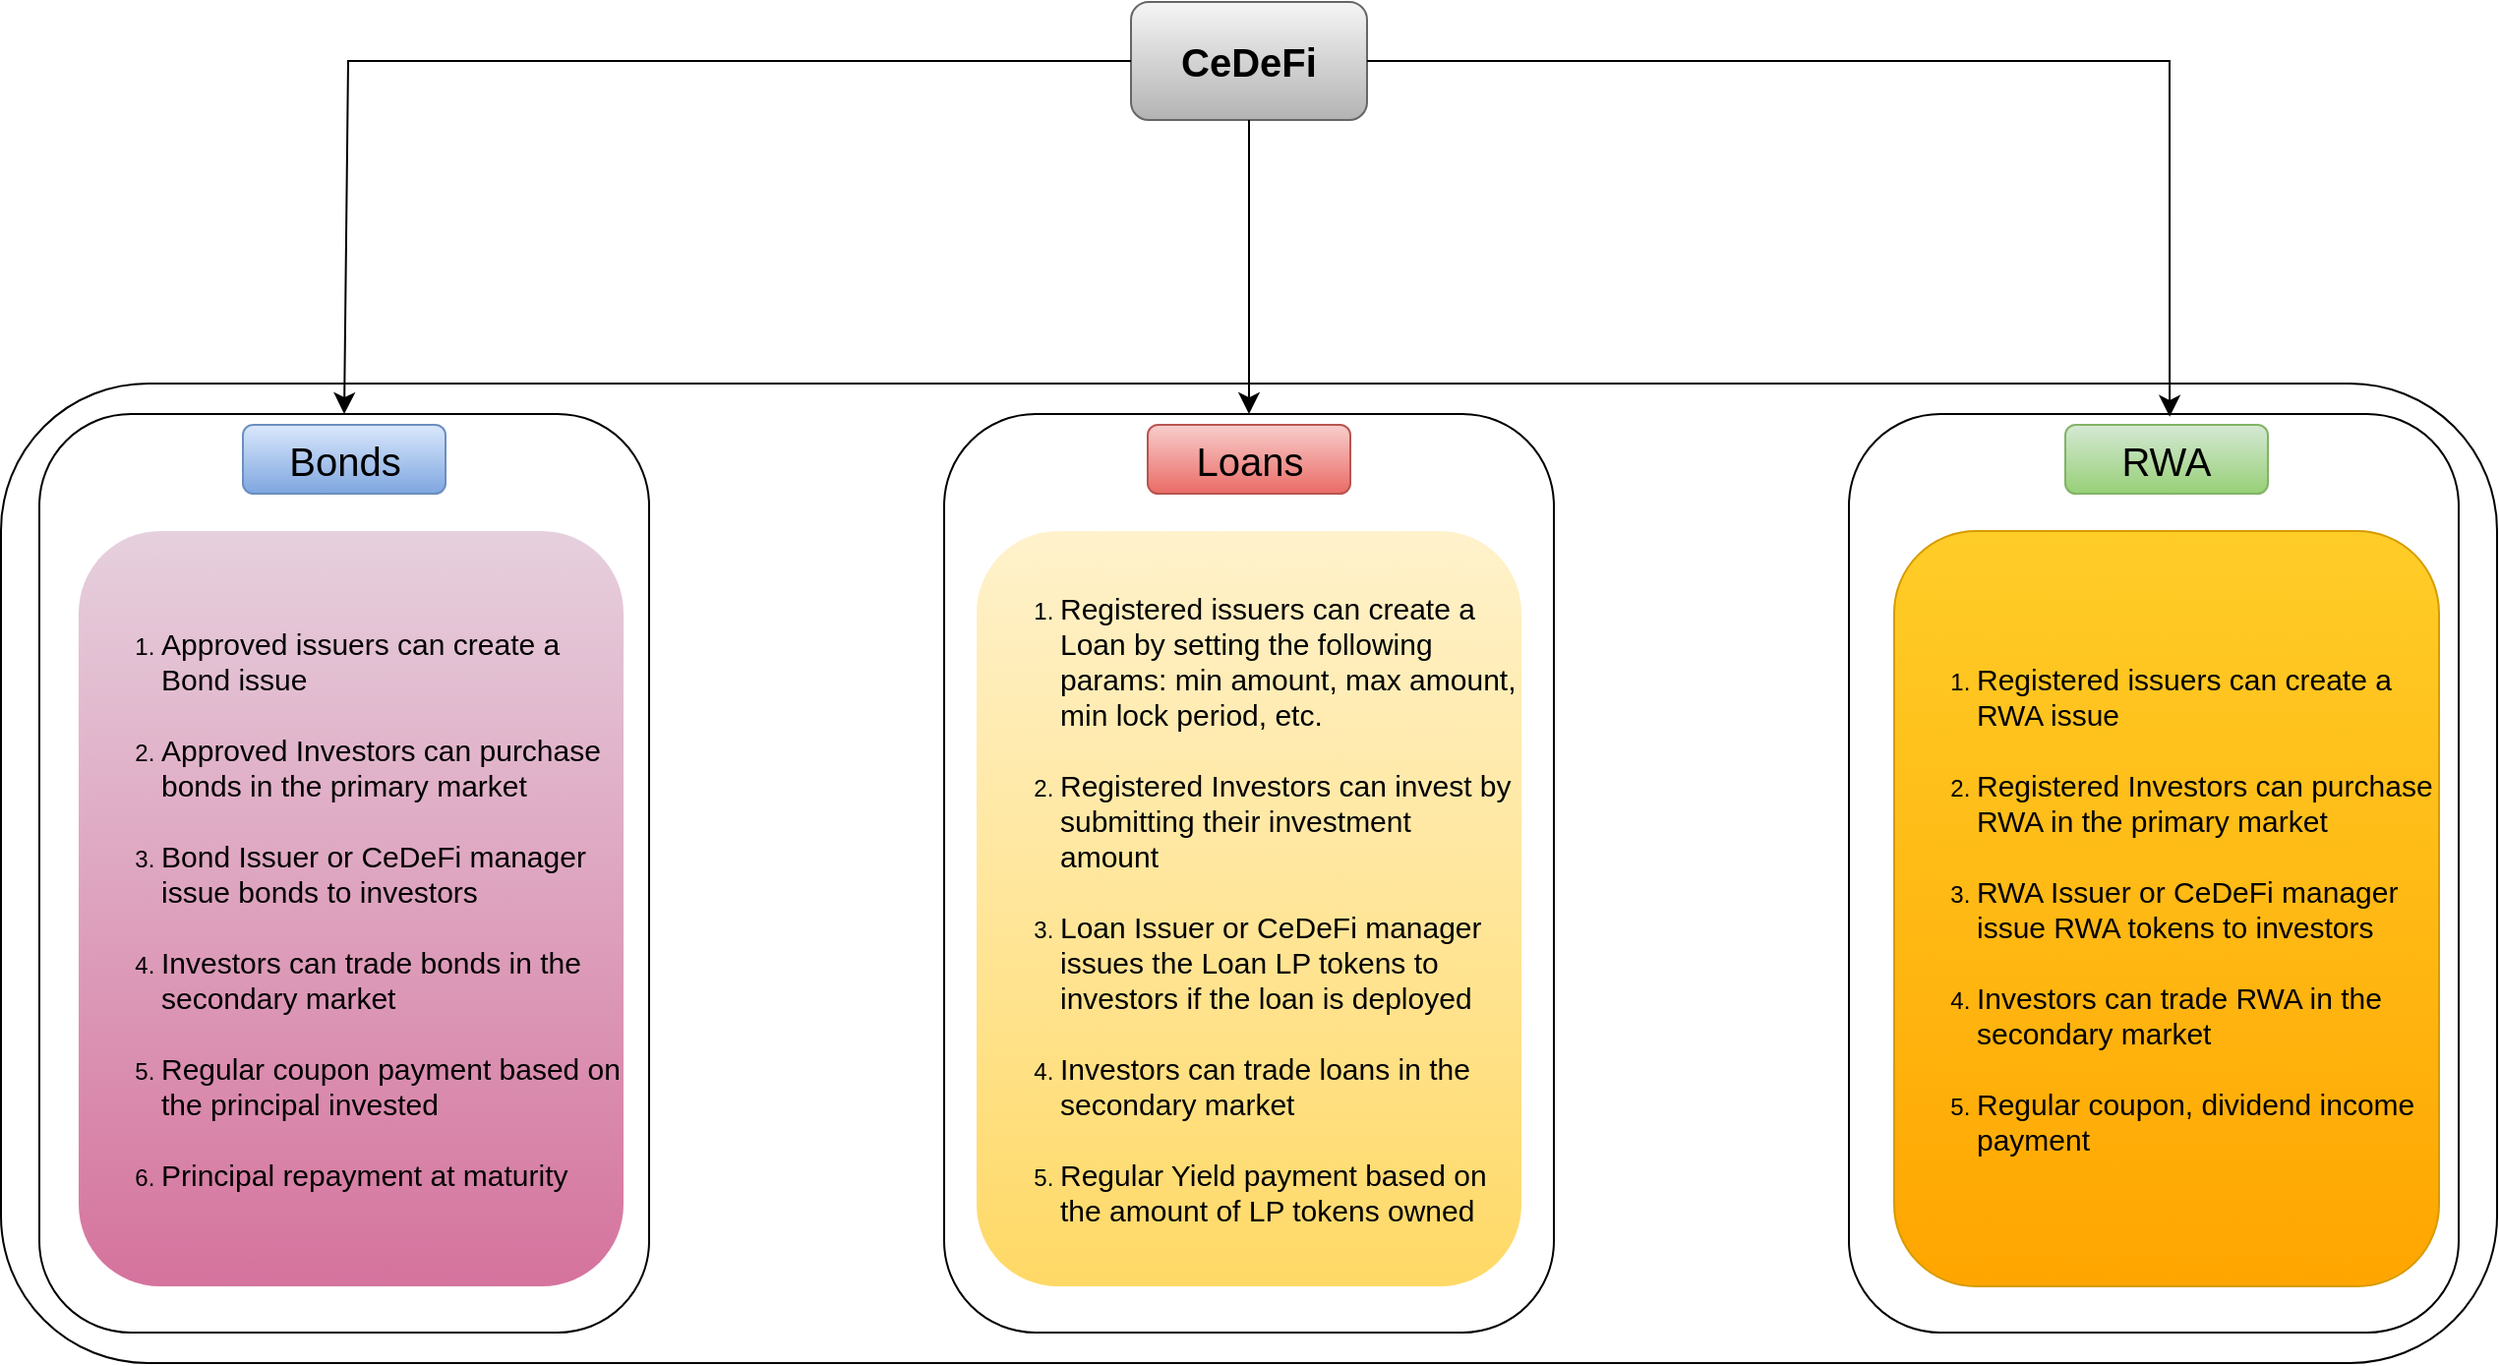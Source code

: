 <mxfile version="26.2.14">
  <diagram name="Page-1" id="bf62UW9w0KqtpKUw2RsD">
    <mxGraphModel dx="2095" dy="1180" grid="0" gridSize="10" guides="1" tooltips="1" connect="1" arrows="1" fold="1" page="0" pageScale="1" pageWidth="1500" pageHeight="800" math="0" shadow="0">
      <root>
        <mxCell id="0" />
        <mxCell id="1" parent="0" />
        <mxCell id="b0HriobLCfODPX51pv7s-1" value="&lt;font style=&quot;font-size: 20px;&quot;&gt;&lt;b&gt;CeDeFi&lt;/b&gt;&lt;/font&gt;" style="rounded=1;whiteSpace=wrap;html=1;fillColor=#f5f5f5;gradientColor=#b3b3b3;strokeColor=#666666;" vertex="1" parent="1">
          <mxGeometry x="108" y="-184" width="120" height="60" as="geometry" />
        </mxCell>
        <mxCell id="b0HriobLCfODPX51pv7s-2" value="" style="rounded=1;whiteSpace=wrap;html=1;" vertex="1" parent="1">
          <mxGeometry x="-466.5" y="10" width="1269" height="498" as="geometry" />
        </mxCell>
        <mxCell id="b0HriobLCfODPX51pv7s-3" value="" style="rounded=1;whiteSpace=wrap;html=1;" vertex="1" parent="1">
          <mxGeometry x="-447" y="25.5" width="310" height="467" as="geometry" />
        </mxCell>
        <mxCell id="b0HriobLCfODPX51pv7s-4" value="" style="rounded=1;whiteSpace=wrap;html=1;" vertex="1" parent="1">
          <mxGeometry x="13" y="25.5" width="310" height="467" as="geometry" />
        </mxCell>
        <mxCell id="b0HriobLCfODPX51pv7s-5" value="" style="rounded=1;whiteSpace=wrap;html=1;" vertex="1" parent="1">
          <mxGeometry x="473" y="25.5" width="310" height="467" as="geometry" />
        </mxCell>
        <mxCell id="b0HriobLCfODPX51pv7s-10" style="edgeStyle=none;curved=0;rounded=0;orthogonalLoop=1;jettySize=auto;html=1;entryX=0.526;entryY=0.003;entryDx=0;entryDy=0;entryPerimeter=0;fontSize=12;startSize=8;endSize=8;exitX=1;exitY=0.5;exitDx=0;exitDy=0;" edge="1" parent="1" source="b0HriobLCfODPX51pv7s-1" target="b0HriobLCfODPX51pv7s-5">
          <mxGeometry relative="1" as="geometry">
            <Array as="points">
              <mxPoint x="636" y="-154" />
            </Array>
          </mxGeometry>
        </mxCell>
        <mxCell id="b0HriobLCfODPX51pv7s-8" style="edgeStyle=none;curved=0;rounded=0;orthogonalLoop=1;jettySize=auto;html=1;exitX=0;exitY=0.5;exitDx=0;exitDy=0;entryX=0.5;entryY=0;entryDx=0;entryDy=0;fontSize=12;startSize=8;endSize=8;" edge="1" parent="1" source="b0HriobLCfODPX51pv7s-1" target="b0HriobLCfODPX51pv7s-3">
          <mxGeometry relative="1" as="geometry">
            <Array as="points">
              <mxPoint x="-290" y="-154" />
            </Array>
          </mxGeometry>
        </mxCell>
        <mxCell id="b0HriobLCfODPX51pv7s-13" value="&lt;font style=&quot;font-size: 20px;&quot;&gt;Bonds&lt;/font&gt;" style="rounded=1;whiteSpace=wrap;html=1;fillColor=#dae8fc;gradientColor=#7ea6e0;strokeColor=#6c8ebf;" vertex="1" parent="1">
          <mxGeometry x="-343.5" y="31" width="103" height="35" as="geometry" />
        </mxCell>
        <mxCell id="b0HriobLCfODPX51pv7s-14" value="&lt;font style=&quot;font-size: 20px;&quot;&gt;Loans&lt;/font&gt;" style="rounded=1;whiteSpace=wrap;html=1;fillColor=#f8cecc;gradientColor=#ea6b66;strokeColor=#b85450;" vertex="1" parent="1">
          <mxGeometry x="116.5" y="31" width="103" height="35" as="geometry" />
        </mxCell>
        <mxCell id="b0HriobLCfODPX51pv7s-15" value="&lt;font style=&quot;font-size: 20px;&quot;&gt;RWA&lt;/font&gt;" style="rounded=1;whiteSpace=wrap;html=1;fillColor=#d5e8d4;gradientColor=#97d077;strokeColor=#82b366;" vertex="1" parent="1">
          <mxGeometry x="583" y="31" width="103" height="35" as="geometry" />
        </mxCell>
        <mxCell id="b0HriobLCfODPX51pv7s-16" value="&lt;ol&gt;&lt;li&gt;&lt;font style=&quot;font-size: 15px;&quot;&gt;Approved issuers can create a Bond issue&lt;br&gt;&lt;br&gt;&lt;/font&gt;&lt;/li&gt;&lt;li&gt;&lt;font style=&quot;font-size: 15px;&quot;&gt;Approved Investors can purchase bonds in the primary market&lt;br&gt;&lt;br&gt;&lt;/font&gt;&lt;/li&gt;&lt;li&gt;&lt;font style=&quot;font-size: 15px;&quot;&gt;Bond Issuer or CeDeFi manager issue bonds to investors&lt;br&gt;&lt;br&gt;&lt;/font&gt;&lt;/li&gt;&lt;li&gt;&lt;font style=&quot;font-size: 15px;&quot;&gt;Investors can trade bonds in the secondary market&lt;br&gt;&lt;br&gt;&lt;/font&gt;&lt;/li&gt;&lt;li&gt;&lt;font style=&quot;font-size: 15px;&quot;&gt;Regular coupon payment based on the principal invested&lt;br&gt;&lt;br&gt;&lt;/font&gt;&lt;/li&gt;&lt;li&gt;&lt;font style=&quot;font-size: 15px;&quot;&gt;Principal repayment at maturity&lt;/font&gt;&lt;/li&gt;&lt;/ol&gt;" style="rounded=1;whiteSpace=wrap;html=1;align=left;strokeColor=none;fillColor=#e6d0de;gradientColor=#d5739d;" vertex="1" parent="1">
          <mxGeometry x="-427" y="85" width="277" height="384" as="geometry" />
        </mxCell>
        <mxCell id="b0HriobLCfODPX51pv7s-17" value="&lt;ol&gt;&lt;li&gt;&lt;font style=&quot;font-size: 15px;&quot;&gt;Registered issuers can create a Loan by setting the following params: min amount, max amount, min lock period, etc.&lt;br&gt;&lt;br&gt;&lt;/font&gt;&lt;/li&gt;&lt;li&gt;&lt;font style=&quot;font-size: 15px;&quot;&gt;Registered Investors can invest by submitting their investment amount&amp;nbsp;&lt;br&gt;&lt;br&gt;&lt;/font&gt;&lt;/li&gt;&lt;li&gt;&lt;font style=&quot;font-size: 15px;&quot;&gt;Loan Issuer or CeDeFi manager issues the Loan LP tokens to investors if the loan is deployed&lt;br&gt;&lt;br&gt;&lt;/font&gt;&lt;/li&gt;&lt;li&gt;&lt;font style=&quot;font-size: 15px;&quot;&gt;Investors can trade loans in the secondary market&lt;br&gt;&lt;br&gt;&lt;/font&gt;&lt;/li&gt;&lt;li&gt;&lt;font style=&quot;font-size: 15px;&quot;&gt;Regular Yield payment based on the amount of LP tokens owned&lt;br&gt;&lt;/font&gt;&lt;/li&gt;&lt;/ol&gt;" style="rounded=1;whiteSpace=wrap;html=1;align=left;fillColor=#fff2cc;gradientColor=#ffd966;strokeColor=none;" vertex="1" parent="1">
          <mxGeometry x="29.5" y="85" width="277" height="384" as="geometry" />
        </mxCell>
        <mxCell id="b0HriobLCfODPX51pv7s-11" style="edgeStyle=none;curved=1;rounded=0;orthogonalLoop=1;jettySize=auto;html=1;fontSize=12;startSize=8;endSize=8;" edge="1" parent="1" source="b0HriobLCfODPX51pv7s-1" target="b0HriobLCfODPX51pv7s-4">
          <mxGeometry relative="1" as="geometry" />
        </mxCell>
        <mxCell id="b0HriobLCfODPX51pv7s-18" value="&lt;ol&gt;&lt;li&gt;&lt;font style=&quot;font-size: 15px;&quot;&gt;Registered issuers can create a RWA issue&lt;br&gt;&lt;br&gt;&lt;/font&gt;&lt;/li&gt;&lt;li&gt;&lt;font style=&quot;font-size: 15px;&quot;&gt;Registered Investors can purchase RWA in the primary market&lt;br&gt;&lt;br&gt;&lt;/font&gt;&lt;/li&gt;&lt;li&gt;&lt;font style=&quot;font-size: 15px;&quot;&gt;RWA Issuer or CeDeFi manager issue RWA tokens to investors&lt;br&gt;&lt;br&gt;&lt;/font&gt;&lt;/li&gt;&lt;li&gt;&lt;font style=&quot;font-size: 15px;&quot;&gt;Investors can trade RWA in the secondary market&lt;br&gt;&lt;br&gt;&lt;/font&gt;&lt;/li&gt;&lt;li&gt;&lt;font style=&quot;font-size: 15px;&quot;&gt;Regular coupon, dividend income payment&lt;/font&gt;&lt;/li&gt;&lt;/ol&gt;" style="rounded=1;whiteSpace=wrap;html=1;align=left;fillColor=#ffcd28;gradientColor=#ffa500;strokeColor=#d79b00;" vertex="1" parent="1">
          <mxGeometry x="496" y="85" width="277" height="384" as="geometry" />
        </mxCell>
      </root>
    </mxGraphModel>
  </diagram>
</mxfile>
